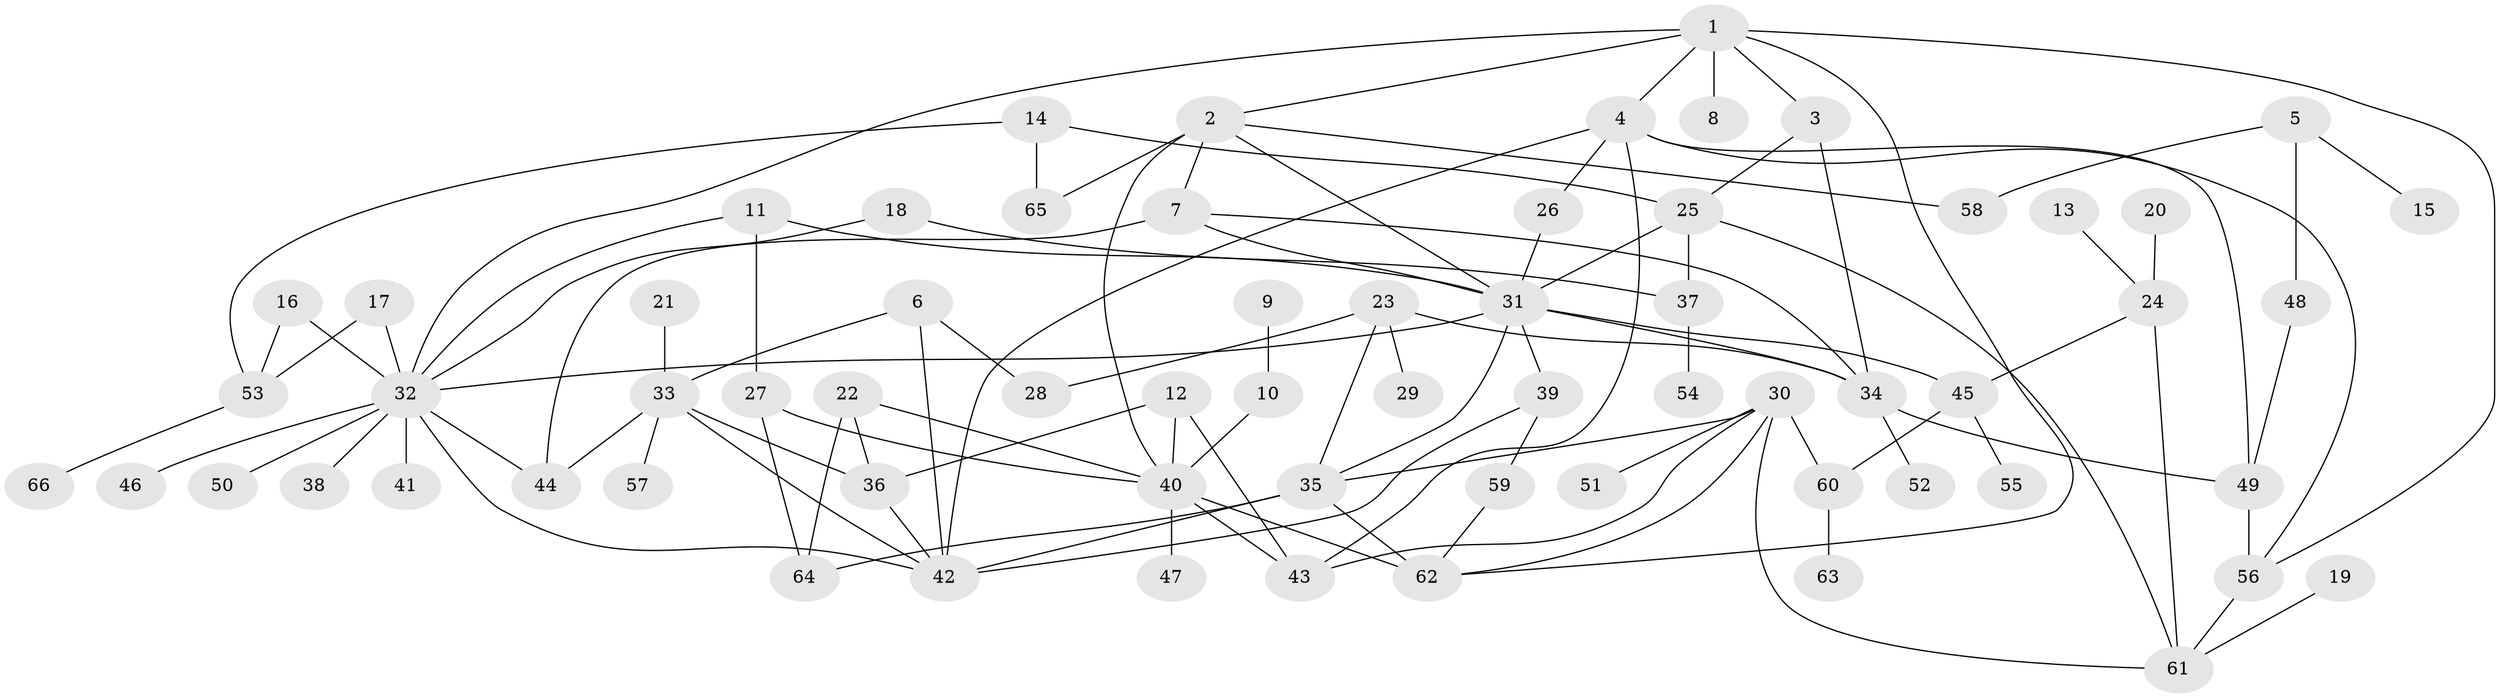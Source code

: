 // original degree distribution, {5: 0.05343511450381679, 6: 0.04580152671755725, 4: 0.07633587786259542, 2: 0.2824427480916031, 13: 0.007633587786259542, 3: 0.2595419847328244, 7: 0.015267175572519083, 1: 0.2595419847328244}
// Generated by graph-tools (version 1.1) at 2025/49/03/09/25 03:49:19]
// undirected, 66 vertices, 105 edges
graph export_dot {
graph [start="1"]
  node [color=gray90,style=filled];
  1;
  2;
  3;
  4;
  5;
  6;
  7;
  8;
  9;
  10;
  11;
  12;
  13;
  14;
  15;
  16;
  17;
  18;
  19;
  20;
  21;
  22;
  23;
  24;
  25;
  26;
  27;
  28;
  29;
  30;
  31;
  32;
  33;
  34;
  35;
  36;
  37;
  38;
  39;
  40;
  41;
  42;
  43;
  44;
  45;
  46;
  47;
  48;
  49;
  50;
  51;
  52;
  53;
  54;
  55;
  56;
  57;
  58;
  59;
  60;
  61;
  62;
  63;
  64;
  65;
  66;
  1 -- 2 [weight=1.0];
  1 -- 3 [weight=1.0];
  1 -- 4 [weight=1.0];
  1 -- 8 [weight=1.0];
  1 -- 32 [weight=1.0];
  1 -- 56 [weight=1.0];
  1 -- 62 [weight=1.0];
  2 -- 7 [weight=1.0];
  2 -- 31 [weight=1.0];
  2 -- 40 [weight=1.0];
  2 -- 58 [weight=1.0];
  2 -- 65 [weight=1.0];
  3 -- 25 [weight=1.0];
  3 -- 34 [weight=2.0];
  4 -- 26 [weight=1.0];
  4 -- 42 [weight=1.0];
  4 -- 43 [weight=1.0];
  4 -- 49 [weight=1.0];
  4 -- 56 [weight=1.0];
  5 -- 15 [weight=1.0];
  5 -- 48 [weight=1.0];
  5 -- 58 [weight=1.0];
  6 -- 28 [weight=1.0];
  6 -- 33 [weight=1.0];
  6 -- 42 [weight=1.0];
  7 -- 31 [weight=1.0];
  7 -- 34 [weight=1.0];
  7 -- 44 [weight=1.0];
  9 -- 10 [weight=1.0];
  10 -- 40 [weight=1.0];
  11 -- 27 [weight=1.0];
  11 -- 31 [weight=1.0];
  11 -- 32 [weight=1.0];
  12 -- 36 [weight=1.0];
  12 -- 40 [weight=1.0];
  12 -- 43 [weight=1.0];
  13 -- 24 [weight=1.0];
  14 -- 25 [weight=1.0];
  14 -- 53 [weight=1.0];
  14 -- 65 [weight=1.0];
  16 -- 32 [weight=1.0];
  16 -- 53 [weight=1.0];
  17 -- 32 [weight=1.0];
  17 -- 53 [weight=1.0];
  18 -- 32 [weight=1.0];
  18 -- 37 [weight=1.0];
  19 -- 61 [weight=1.0];
  20 -- 24 [weight=1.0];
  21 -- 33 [weight=1.0];
  22 -- 36 [weight=1.0];
  22 -- 40 [weight=1.0];
  22 -- 64 [weight=1.0];
  23 -- 28 [weight=1.0];
  23 -- 29 [weight=1.0];
  23 -- 34 [weight=1.0];
  23 -- 35 [weight=1.0];
  24 -- 45 [weight=1.0];
  24 -- 61 [weight=1.0];
  25 -- 31 [weight=1.0];
  25 -- 37 [weight=1.0];
  25 -- 61 [weight=1.0];
  26 -- 31 [weight=1.0];
  27 -- 40 [weight=1.0];
  27 -- 64 [weight=1.0];
  30 -- 35 [weight=1.0];
  30 -- 43 [weight=1.0];
  30 -- 51 [weight=1.0];
  30 -- 60 [weight=1.0];
  30 -- 61 [weight=1.0];
  30 -- 62 [weight=1.0];
  31 -- 32 [weight=1.0];
  31 -- 34 [weight=1.0];
  31 -- 35 [weight=1.0];
  31 -- 39 [weight=1.0];
  31 -- 45 [weight=1.0];
  32 -- 38 [weight=1.0];
  32 -- 41 [weight=2.0];
  32 -- 42 [weight=1.0];
  32 -- 44 [weight=1.0];
  32 -- 46 [weight=1.0];
  32 -- 50 [weight=1.0];
  33 -- 36 [weight=1.0];
  33 -- 42 [weight=1.0];
  33 -- 44 [weight=1.0];
  33 -- 57 [weight=1.0];
  34 -- 49 [weight=1.0];
  34 -- 52 [weight=1.0];
  35 -- 42 [weight=1.0];
  35 -- 62 [weight=1.0];
  35 -- 64 [weight=1.0];
  36 -- 42 [weight=1.0];
  37 -- 54 [weight=1.0];
  39 -- 42 [weight=1.0];
  39 -- 59 [weight=1.0];
  40 -- 43 [weight=1.0];
  40 -- 47 [weight=1.0];
  40 -- 62 [weight=2.0];
  45 -- 55 [weight=1.0];
  45 -- 60 [weight=1.0];
  48 -- 49 [weight=1.0];
  49 -- 56 [weight=1.0];
  53 -- 66 [weight=1.0];
  56 -- 61 [weight=1.0];
  59 -- 62 [weight=1.0];
  60 -- 63 [weight=1.0];
}
